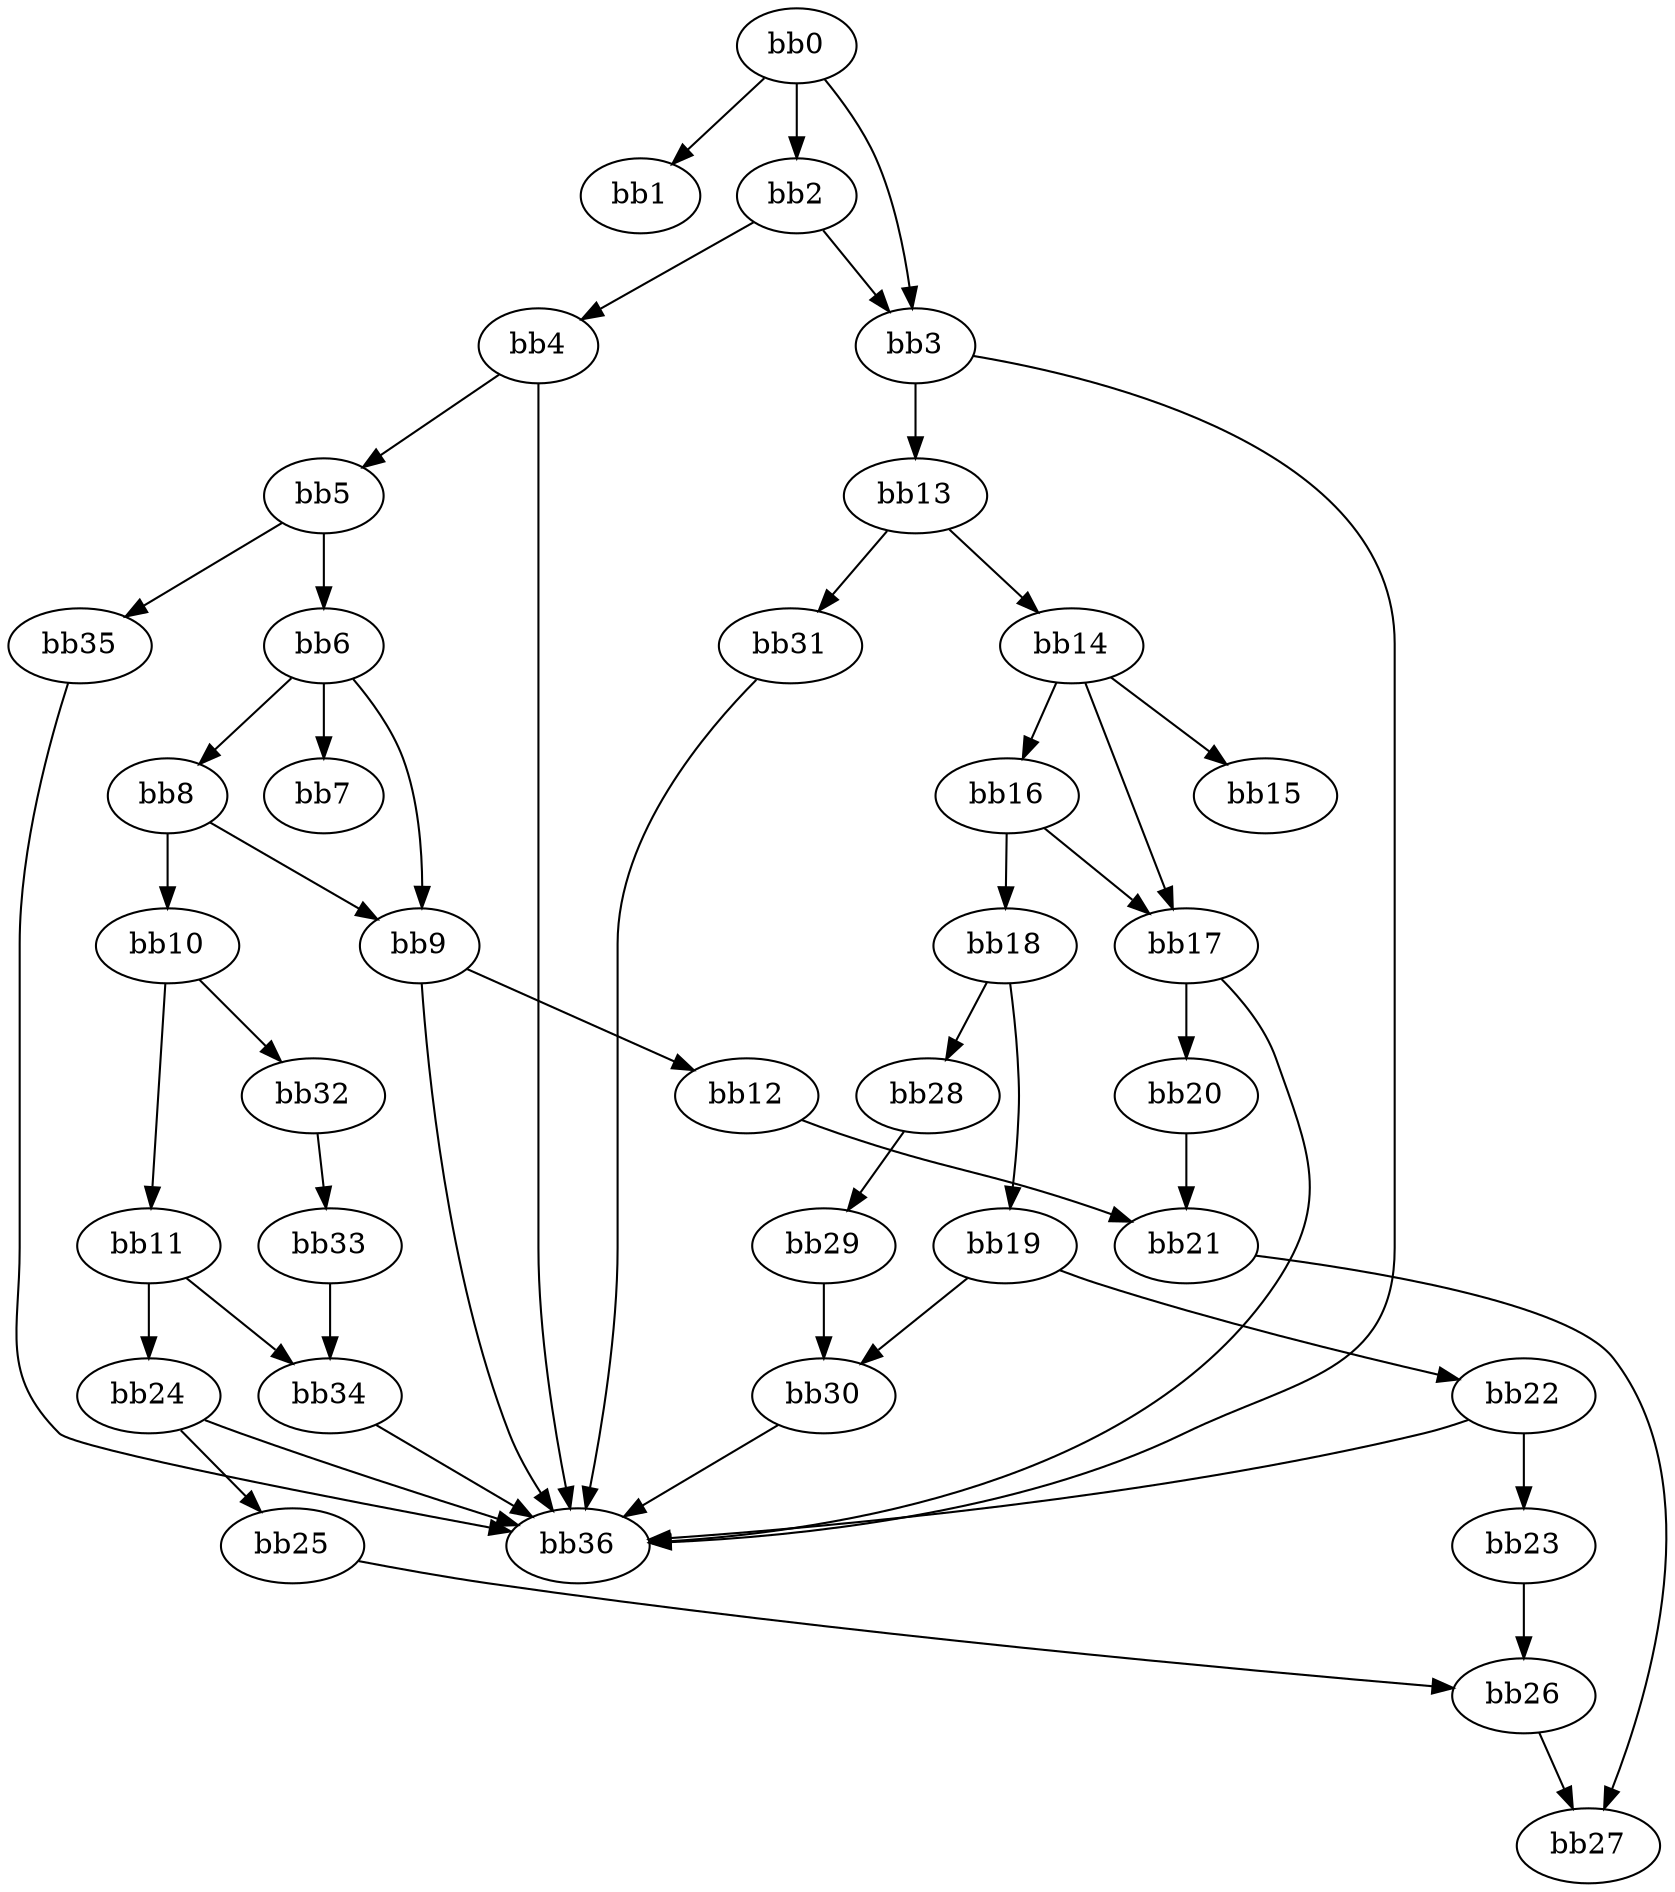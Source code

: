 digraph {
    0 [ label = "bb0\l" ]
    1 [ label = "bb1\l" ]
    2 [ label = "bb2\l" ]
    3 [ label = "bb3\l" ]
    4 [ label = "bb4\l" ]
    5 [ label = "bb5\l" ]
    6 [ label = "bb6\l" ]
    7 [ label = "bb7\l" ]
    8 [ label = "bb8\l" ]
    9 [ label = "bb9\l" ]
    10 [ label = "bb10\l" ]
    11 [ label = "bb11\l" ]
    12 [ label = "bb12\l" ]
    13 [ label = "bb13\l" ]
    14 [ label = "bb14\l" ]
    15 [ label = "bb15\l" ]
    16 [ label = "bb16\l" ]
    17 [ label = "bb17\l" ]
    18 [ label = "bb18\l" ]
    19 [ label = "bb19\l" ]
    20 [ label = "bb20\l" ]
    21 [ label = "bb21\l" ]
    22 [ label = "bb22\l" ]
    23 [ label = "bb23\l" ]
    24 [ label = "bb24\l" ]
    25 [ label = "bb25\l" ]
    26 [ label = "bb26\l" ]
    27 [ label = "bb27\l" ]
    28 [ label = "bb28\l" ]
    29 [ label = "bb29\l" ]
    30 [ label = "bb30\l" ]
    31 [ label = "bb31\l" ]
    32 [ label = "bb32\l" ]
    33 [ label = "bb33\l" ]
    34 [ label = "bb34\l" ]
    35 [ label = "bb35\l" ]
    36 [ label = "bb36\l" ]
    0 -> 1 [ ]
    0 -> 2 [ ]
    0 -> 3 [ ]
    2 -> 3 [ ]
    2 -> 4 [ ]
    3 -> 13 [ ]
    3 -> 36 [ ]
    4 -> 5 [ ]
    4 -> 36 [ ]
    5 -> 6 [ ]
    5 -> 35 [ ]
    6 -> 7 [ ]
    6 -> 8 [ ]
    6 -> 9 [ ]
    8 -> 9 [ ]
    8 -> 10 [ ]
    9 -> 12 [ ]
    9 -> 36 [ ]
    10 -> 11 [ ]
    10 -> 32 [ ]
    11 -> 24 [ ]
    11 -> 34 [ ]
    12 -> 21 [ ]
    13 -> 14 [ ]
    13 -> 31 [ ]
    14 -> 15 [ ]
    14 -> 16 [ ]
    14 -> 17 [ ]
    16 -> 17 [ ]
    16 -> 18 [ ]
    17 -> 20 [ ]
    17 -> 36 [ ]
    18 -> 19 [ ]
    18 -> 28 [ ]
    19 -> 22 [ ]
    19 -> 30 [ ]
    20 -> 21 [ ]
    21 -> 27 [ ]
    22 -> 23 [ ]
    22 -> 36 [ ]
    23 -> 26 [ ]
    24 -> 25 [ ]
    24 -> 36 [ ]
    25 -> 26 [ ]
    26 -> 27 [ ]
    28 -> 29 [ ]
    29 -> 30 [ ]
    30 -> 36 [ ]
    31 -> 36 [ ]
    32 -> 33 [ ]
    33 -> 34 [ ]
    34 -> 36 [ ]
    35 -> 36 [ ]
}

